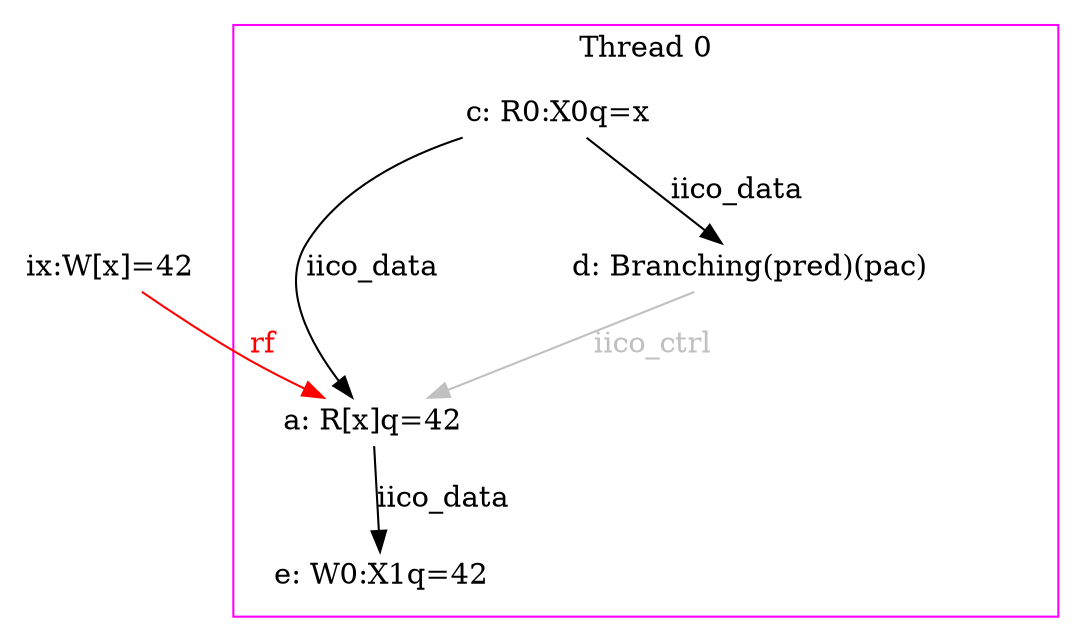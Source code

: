 digraph G {
    eiid1 [label="ix:W[x]=42", shape="none", fixedsize="false", height="0.194444", width="1.361111"];
    subgraph cluster_proc0 { rank=sink; label = "Thread 0"; color=magenta; shape=box;
        eiid0 [label="a: R[x]q=42", shape="none", fixedsize="false", height="0.194444", width="1.555556"];
        eiid2 [label="c: R0:X0q=x", shape="none", fixedsize="false", height="0.194444", width="1.555556"];
        eiid3 [label="d: Branching(pred)(pac)", shape="none", fixedsize="false", height="0.194444", width="3.888889"];
        eiid4 [label="e: W0:X1q=42", shape="none", fixedsize="false", height="0.194444", width="1.750000"];
    }
    eiid0 -> eiid4 [label="iico_data", color="black", fontcolor="black"];
    eiid2 -> eiid0 [label="iico_data", color="black", fontcolor="black"];
    eiid2 -> eiid3 [label="iico_data", color="black", fontcolor="black"];
    eiid1 -> eiid0 [label="rf", color="red", fontcolor="red"];
    eiid3 -> eiid0 [label="iico_ctrl", color="grey", fontcolor="grey"];
}
